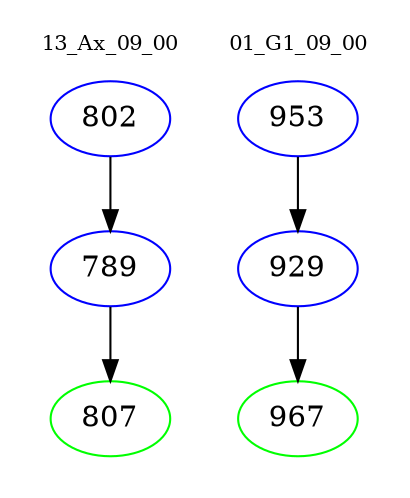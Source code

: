 digraph{
subgraph cluster_0 {
color = white
label = "13_Ax_09_00";
fontsize=10;
T0_802 [label="802", color="blue"]
T0_802 -> T0_789 [color="black"]
T0_789 [label="789", color="blue"]
T0_789 -> T0_807 [color="black"]
T0_807 [label="807", color="green"]
}
subgraph cluster_1 {
color = white
label = "01_G1_09_00";
fontsize=10;
T1_953 [label="953", color="blue"]
T1_953 -> T1_929 [color="black"]
T1_929 [label="929", color="blue"]
T1_929 -> T1_967 [color="black"]
T1_967 [label="967", color="green"]
}
}
